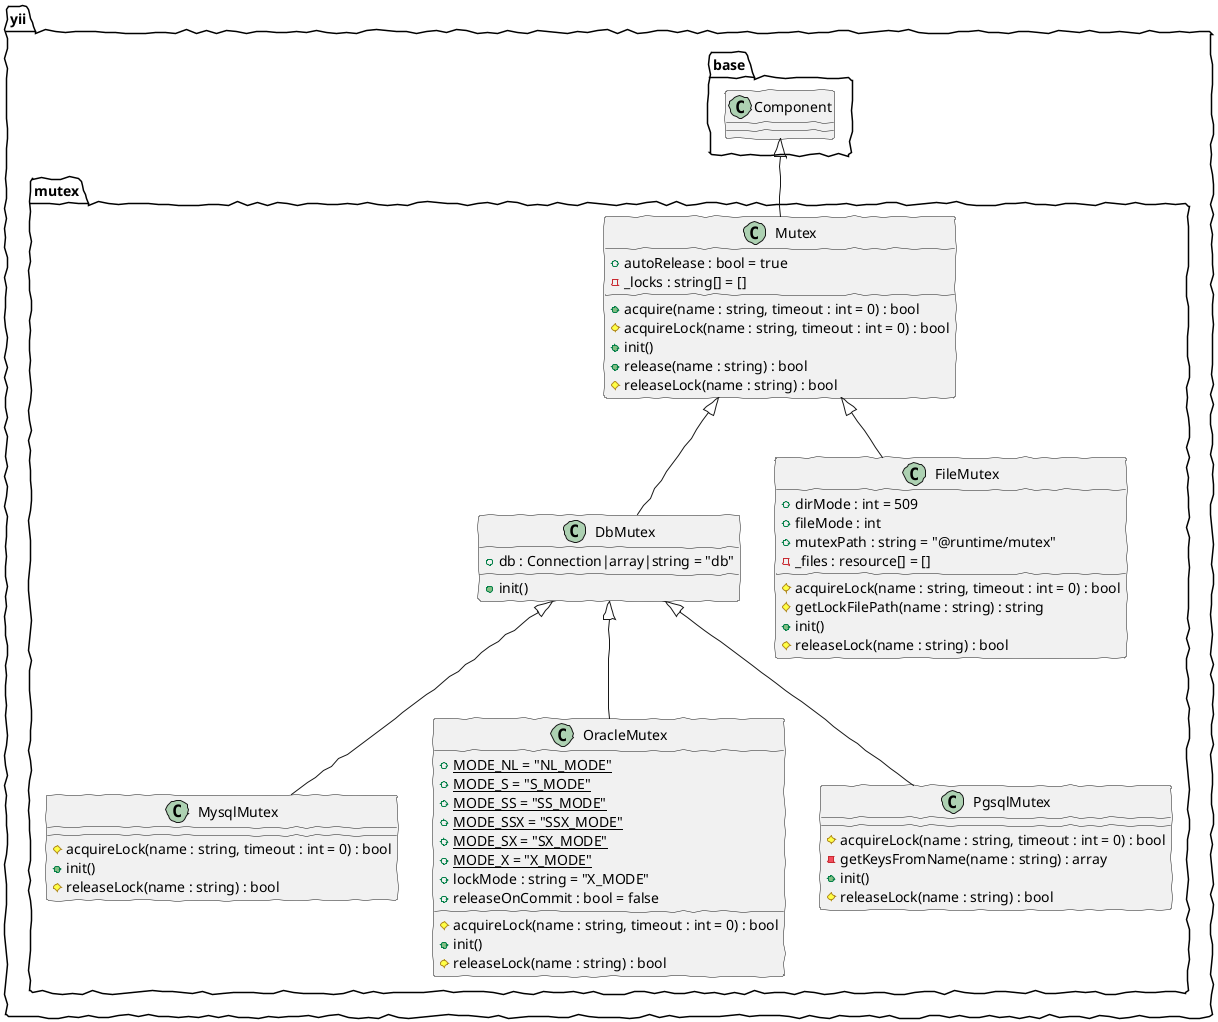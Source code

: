 @startuml
skinparam handwritten true
abstract class yii.mutex.DbMutex {
    +db : Connection|array|string = "db"
    +init()
}
class yii.mutex.DbMutex extends yii.mutex.Mutex
class yii.mutex.FileMutex {
    +dirMode : int = 509
    +fileMode : int
    +mutexPath : string = "@runtime/mutex"
    -_files : resource[] = []
    #acquireLock(name : string, timeout : int = 0) : bool
    #getLockFilePath(name : string) : string
    +init()
    #releaseLock(name : string) : bool
}
class yii.mutex.FileMutex extends yii.mutex.Mutex
abstract class yii.mutex.Mutex {
    +autoRelease : bool = true
    -_locks : string[] = []
    +acquire(name : string, timeout : int = 0) : bool
    #acquireLock(name : string, timeout : int = 0) : bool
    +init()
    +release(name : string) : bool
    #releaseLock(name : string) : bool
}
class yii.mutex.Mutex extends yii.base.Component
class yii.mutex.MysqlMutex {
    #acquireLock(name : string, timeout : int = 0) : bool
    +init()
    #releaseLock(name : string) : bool
}
class yii.mutex.MysqlMutex extends yii.mutex.DbMutex
class yii.mutex.OracleMutex {
    +{static}MODE_NL = "NL_MODE"
    +{static}MODE_S = "S_MODE"
    +{static}MODE_SS = "SS_MODE"
    +{static}MODE_SSX = "SSX_MODE"
    +{static}MODE_SX = "SX_MODE"
    +{static}MODE_X = "X_MODE"
    +lockMode : string = "X_MODE"
    +releaseOnCommit : bool = false
    #acquireLock(name : string, timeout : int = 0) : bool
    +init()
    #releaseLock(name : string) : bool
}
class yii.mutex.OracleMutex extends yii.mutex.DbMutex
class yii.mutex.PgsqlMutex {
    #acquireLock(name : string, timeout : int = 0) : bool
    -getKeysFromName(name : string) : array
    +init()
    #releaseLock(name : string) : bool
}
class yii.mutex.PgsqlMutex extends yii.mutex.DbMutex
@enduml

